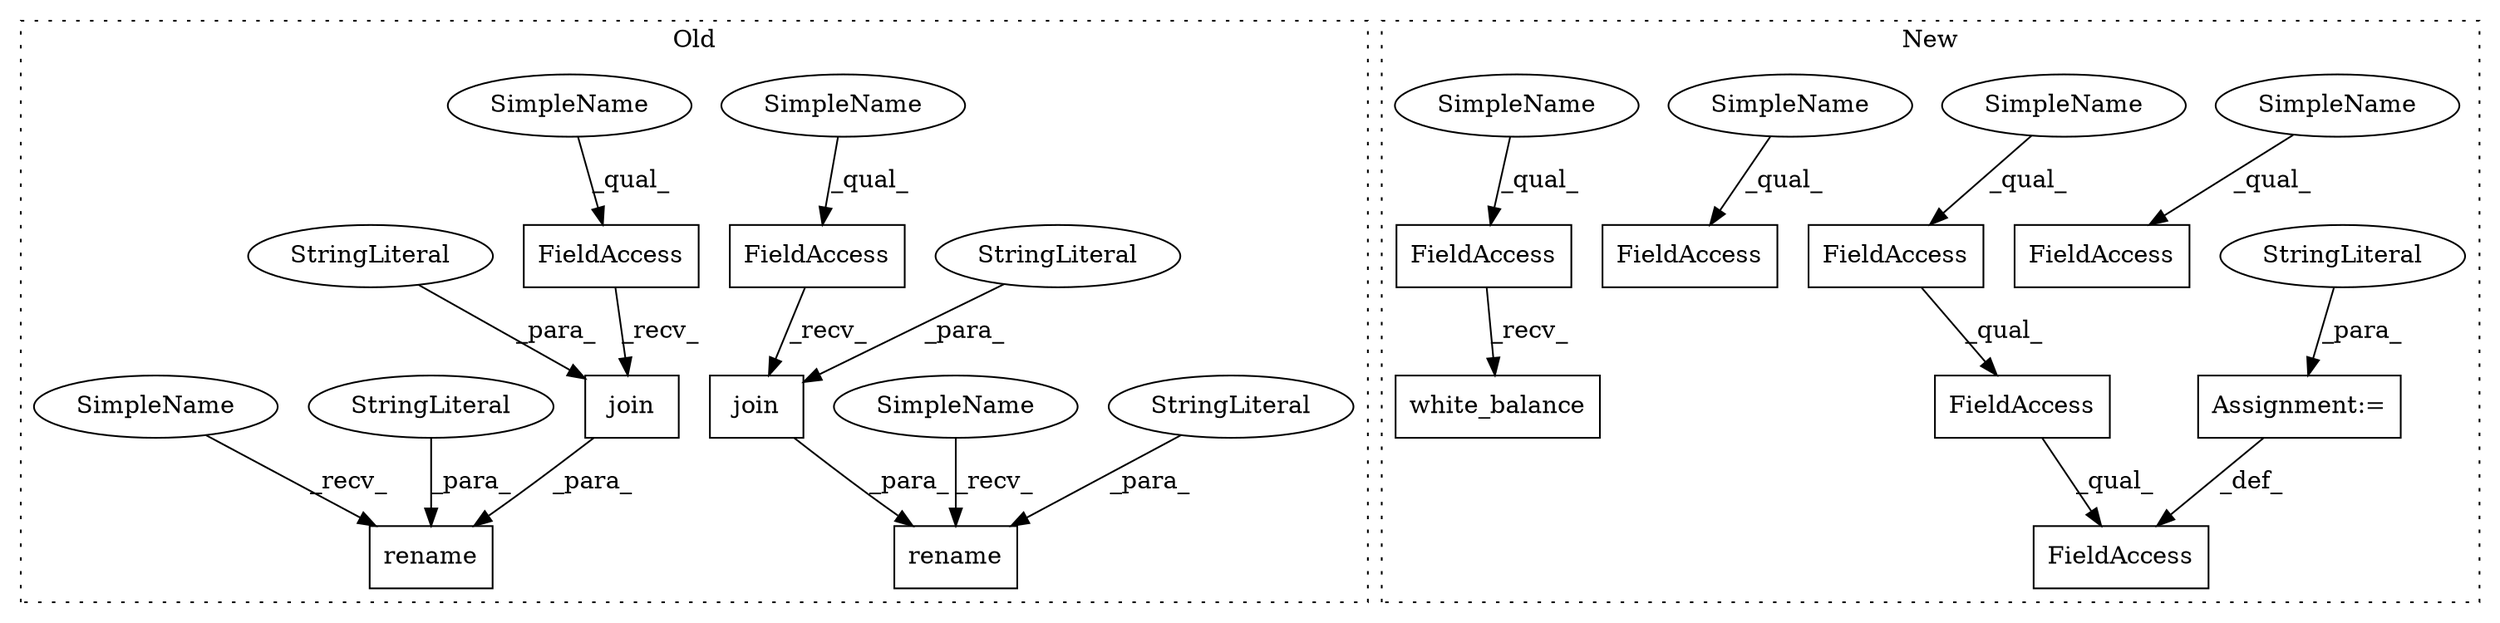 digraph G {
subgraph cluster0 {
1 [label="join" a="32" s="78642,78681" l="5,1" shape="box"];
3 [label="rename" a="32" s="78602,78682" l="7,1" shape="box"];
4 [label="FieldAccess" a="22" s="78634" l="7" shape="box"];
5 [label="rename" a="32" s="78692,78764" l="7,1" shape="box"];
12 [label="FieldAccess" a="22" s="78720" l="7" shape="box"];
13 [label="join" a="32" s="78728,78763" l="5,1" shape="box"];
15 [label="StringLiteral" a="45" s="78699" l="20" shape="ellipse"];
16 [label="StringLiteral" a="45" s="78609" l="24" shape="ellipse"];
18 [label="StringLiteral" a="45" s="78743" l="20" shape="ellipse"];
19 [label="StringLiteral" a="45" s="78657" l="24" shape="ellipse"];
24 [label="SimpleName" a="42" s="78599" l="2" shape="ellipse"];
25 [label="SimpleName" a="42" s="78689" l="2" shape="ellipse"];
26 [label="SimpleName" a="42" s="78720" l="2" shape="ellipse"];
27 [label="SimpleName" a="42" s="78634" l="2" shape="ellipse"];
label = "Old";
style="dotted";
}
subgraph cluster1 {
2 [label="white_balance" a="32" s="72545,72613" l="14,2" shape="box"];
6 [label="FieldAccess" a="22" s="72529" l="15" shape="box"];
7 [label="FieldAccess" a="22" s="72137" l="15" shape="box"];
8 [label="FieldAccess" a="22" s="72137" l="22" shape="box"];
9 [label="FieldAccess" a="22" s="72137" l="28" shape="box"];
10 [label="FieldAccess" a="22" s="72323" l="15" shape="box"];
11 [label="FieldAccess" a="22" s="72181" l="15" shape="box"];
14 [label="Assignment:=" a="7" s="72165" l="1" shape="box"];
17 [label="StringLiteral" a="45" s="72166" l="7" shape="ellipse"];
20 [label="SimpleName" a="42" s="72181" l="7" shape="ellipse"];
21 [label="SimpleName" a="42" s="72137" l="7" shape="ellipse"];
22 [label="SimpleName" a="42" s="72323" l="7" shape="ellipse"];
23 [label="SimpleName" a="42" s="72529" l="7" shape="ellipse"];
label = "New";
style="dotted";
}
1 -> 3 [label="_para_"];
4 -> 1 [label="_recv_"];
6 -> 2 [label="_recv_"];
7 -> 8 [label="_qual_"];
8 -> 9 [label="_qual_"];
12 -> 13 [label="_recv_"];
13 -> 5 [label="_para_"];
14 -> 9 [label="_def_"];
15 -> 5 [label="_para_"];
16 -> 3 [label="_para_"];
17 -> 14 [label="_para_"];
18 -> 13 [label="_para_"];
19 -> 1 [label="_para_"];
20 -> 11 [label="_qual_"];
21 -> 7 [label="_qual_"];
22 -> 10 [label="_qual_"];
23 -> 6 [label="_qual_"];
24 -> 3 [label="_recv_"];
25 -> 5 [label="_recv_"];
26 -> 12 [label="_qual_"];
27 -> 4 [label="_qual_"];
}